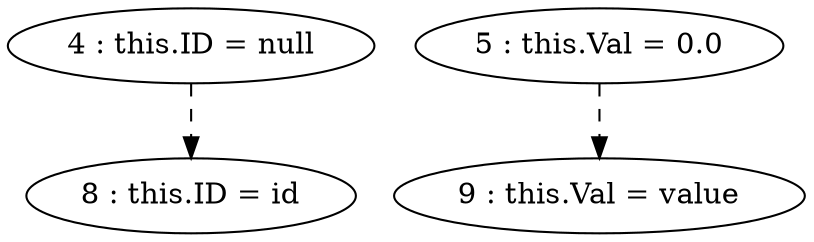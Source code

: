 digraph G {
"4 : this.ID = null"
"4 : this.ID = null" -> "8 : this.ID = id" [style=dashed]
"5 : this.Val = 0.0"
"5 : this.Val = 0.0" -> "9 : this.Val = value" [style=dashed]
"8 : this.ID = id"
"9 : this.Val = value"
}
